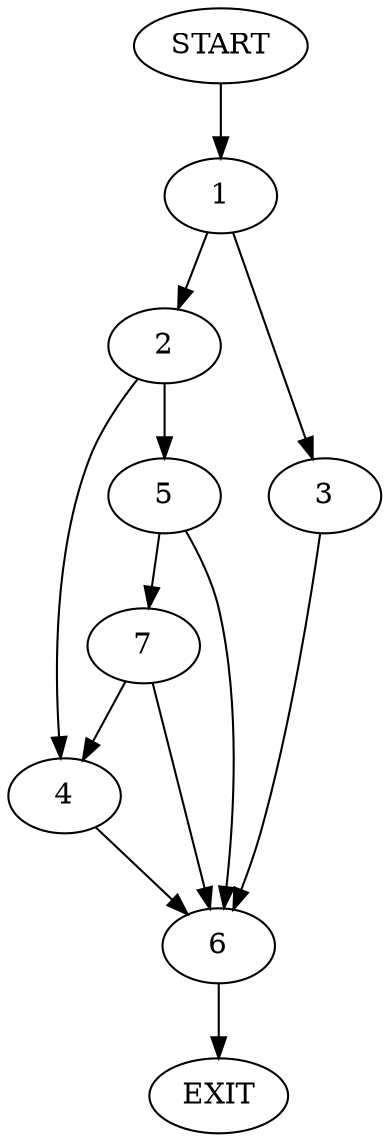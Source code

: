 digraph {
0 [label="START"]
8 [label="EXIT"]
0 -> 1
1 -> 2
1 -> 3
2 -> 4
2 -> 5
3 -> 6
6 -> 8
5 -> 6
5 -> 7
4 -> 6
7 -> 4
7 -> 6
}
